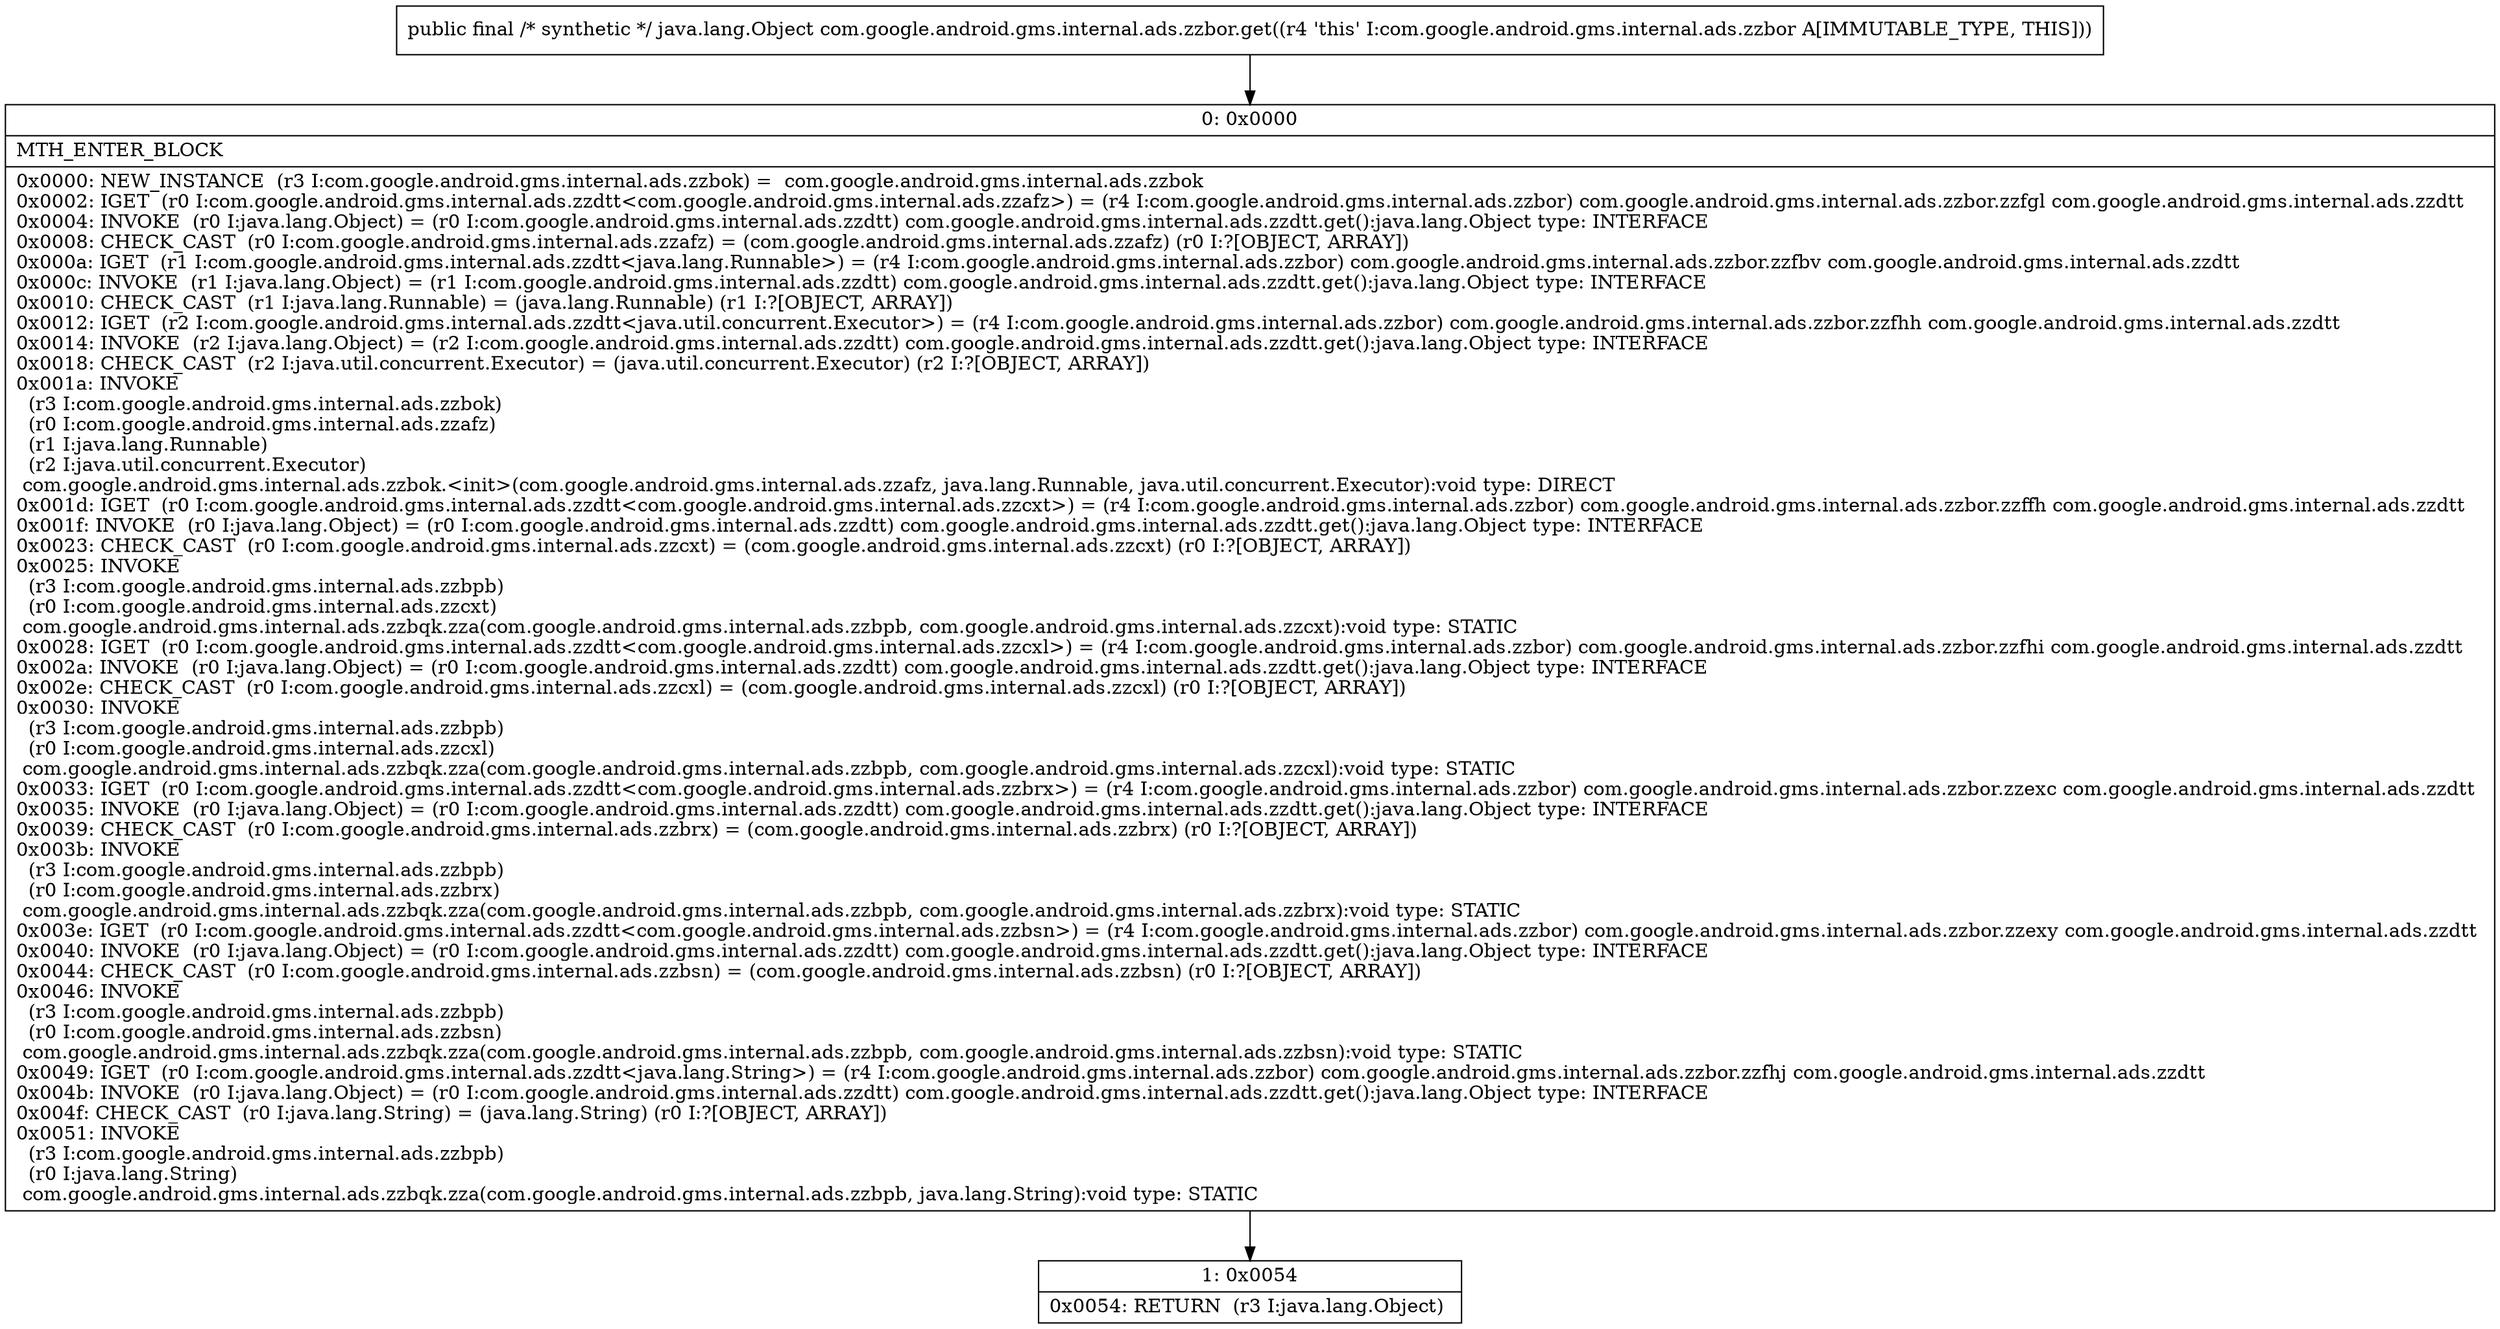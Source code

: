 digraph "CFG forcom.google.android.gms.internal.ads.zzbor.get()Ljava\/lang\/Object;" {
Node_0 [shape=record,label="{0\:\ 0x0000|MTH_ENTER_BLOCK\l|0x0000: NEW_INSTANCE  (r3 I:com.google.android.gms.internal.ads.zzbok) =  com.google.android.gms.internal.ads.zzbok \l0x0002: IGET  (r0 I:com.google.android.gms.internal.ads.zzdtt\<com.google.android.gms.internal.ads.zzafz\>) = (r4 I:com.google.android.gms.internal.ads.zzbor) com.google.android.gms.internal.ads.zzbor.zzfgl com.google.android.gms.internal.ads.zzdtt \l0x0004: INVOKE  (r0 I:java.lang.Object) = (r0 I:com.google.android.gms.internal.ads.zzdtt) com.google.android.gms.internal.ads.zzdtt.get():java.lang.Object type: INTERFACE \l0x0008: CHECK_CAST  (r0 I:com.google.android.gms.internal.ads.zzafz) = (com.google.android.gms.internal.ads.zzafz) (r0 I:?[OBJECT, ARRAY]) \l0x000a: IGET  (r1 I:com.google.android.gms.internal.ads.zzdtt\<java.lang.Runnable\>) = (r4 I:com.google.android.gms.internal.ads.zzbor) com.google.android.gms.internal.ads.zzbor.zzfbv com.google.android.gms.internal.ads.zzdtt \l0x000c: INVOKE  (r1 I:java.lang.Object) = (r1 I:com.google.android.gms.internal.ads.zzdtt) com.google.android.gms.internal.ads.zzdtt.get():java.lang.Object type: INTERFACE \l0x0010: CHECK_CAST  (r1 I:java.lang.Runnable) = (java.lang.Runnable) (r1 I:?[OBJECT, ARRAY]) \l0x0012: IGET  (r2 I:com.google.android.gms.internal.ads.zzdtt\<java.util.concurrent.Executor\>) = (r4 I:com.google.android.gms.internal.ads.zzbor) com.google.android.gms.internal.ads.zzbor.zzfhh com.google.android.gms.internal.ads.zzdtt \l0x0014: INVOKE  (r2 I:java.lang.Object) = (r2 I:com.google.android.gms.internal.ads.zzdtt) com.google.android.gms.internal.ads.zzdtt.get():java.lang.Object type: INTERFACE \l0x0018: CHECK_CAST  (r2 I:java.util.concurrent.Executor) = (java.util.concurrent.Executor) (r2 I:?[OBJECT, ARRAY]) \l0x001a: INVOKE  \l  (r3 I:com.google.android.gms.internal.ads.zzbok)\l  (r0 I:com.google.android.gms.internal.ads.zzafz)\l  (r1 I:java.lang.Runnable)\l  (r2 I:java.util.concurrent.Executor)\l com.google.android.gms.internal.ads.zzbok.\<init\>(com.google.android.gms.internal.ads.zzafz, java.lang.Runnable, java.util.concurrent.Executor):void type: DIRECT \l0x001d: IGET  (r0 I:com.google.android.gms.internal.ads.zzdtt\<com.google.android.gms.internal.ads.zzcxt\>) = (r4 I:com.google.android.gms.internal.ads.zzbor) com.google.android.gms.internal.ads.zzbor.zzffh com.google.android.gms.internal.ads.zzdtt \l0x001f: INVOKE  (r0 I:java.lang.Object) = (r0 I:com.google.android.gms.internal.ads.zzdtt) com.google.android.gms.internal.ads.zzdtt.get():java.lang.Object type: INTERFACE \l0x0023: CHECK_CAST  (r0 I:com.google.android.gms.internal.ads.zzcxt) = (com.google.android.gms.internal.ads.zzcxt) (r0 I:?[OBJECT, ARRAY]) \l0x0025: INVOKE  \l  (r3 I:com.google.android.gms.internal.ads.zzbpb)\l  (r0 I:com.google.android.gms.internal.ads.zzcxt)\l com.google.android.gms.internal.ads.zzbqk.zza(com.google.android.gms.internal.ads.zzbpb, com.google.android.gms.internal.ads.zzcxt):void type: STATIC \l0x0028: IGET  (r0 I:com.google.android.gms.internal.ads.zzdtt\<com.google.android.gms.internal.ads.zzcxl\>) = (r4 I:com.google.android.gms.internal.ads.zzbor) com.google.android.gms.internal.ads.zzbor.zzfhi com.google.android.gms.internal.ads.zzdtt \l0x002a: INVOKE  (r0 I:java.lang.Object) = (r0 I:com.google.android.gms.internal.ads.zzdtt) com.google.android.gms.internal.ads.zzdtt.get():java.lang.Object type: INTERFACE \l0x002e: CHECK_CAST  (r0 I:com.google.android.gms.internal.ads.zzcxl) = (com.google.android.gms.internal.ads.zzcxl) (r0 I:?[OBJECT, ARRAY]) \l0x0030: INVOKE  \l  (r3 I:com.google.android.gms.internal.ads.zzbpb)\l  (r0 I:com.google.android.gms.internal.ads.zzcxl)\l com.google.android.gms.internal.ads.zzbqk.zza(com.google.android.gms.internal.ads.zzbpb, com.google.android.gms.internal.ads.zzcxl):void type: STATIC \l0x0033: IGET  (r0 I:com.google.android.gms.internal.ads.zzdtt\<com.google.android.gms.internal.ads.zzbrx\>) = (r4 I:com.google.android.gms.internal.ads.zzbor) com.google.android.gms.internal.ads.zzbor.zzexc com.google.android.gms.internal.ads.zzdtt \l0x0035: INVOKE  (r0 I:java.lang.Object) = (r0 I:com.google.android.gms.internal.ads.zzdtt) com.google.android.gms.internal.ads.zzdtt.get():java.lang.Object type: INTERFACE \l0x0039: CHECK_CAST  (r0 I:com.google.android.gms.internal.ads.zzbrx) = (com.google.android.gms.internal.ads.zzbrx) (r0 I:?[OBJECT, ARRAY]) \l0x003b: INVOKE  \l  (r3 I:com.google.android.gms.internal.ads.zzbpb)\l  (r0 I:com.google.android.gms.internal.ads.zzbrx)\l com.google.android.gms.internal.ads.zzbqk.zza(com.google.android.gms.internal.ads.zzbpb, com.google.android.gms.internal.ads.zzbrx):void type: STATIC \l0x003e: IGET  (r0 I:com.google.android.gms.internal.ads.zzdtt\<com.google.android.gms.internal.ads.zzbsn\>) = (r4 I:com.google.android.gms.internal.ads.zzbor) com.google.android.gms.internal.ads.zzbor.zzexy com.google.android.gms.internal.ads.zzdtt \l0x0040: INVOKE  (r0 I:java.lang.Object) = (r0 I:com.google.android.gms.internal.ads.zzdtt) com.google.android.gms.internal.ads.zzdtt.get():java.lang.Object type: INTERFACE \l0x0044: CHECK_CAST  (r0 I:com.google.android.gms.internal.ads.zzbsn) = (com.google.android.gms.internal.ads.zzbsn) (r0 I:?[OBJECT, ARRAY]) \l0x0046: INVOKE  \l  (r3 I:com.google.android.gms.internal.ads.zzbpb)\l  (r0 I:com.google.android.gms.internal.ads.zzbsn)\l com.google.android.gms.internal.ads.zzbqk.zza(com.google.android.gms.internal.ads.zzbpb, com.google.android.gms.internal.ads.zzbsn):void type: STATIC \l0x0049: IGET  (r0 I:com.google.android.gms.internal.ads.zzdtt\<java.lang.String\>) = (r4 I:com.google.android.gms.internal.ads.zzbor) com.google.android.gms.internal.ads.zzbor.zzfhj com.google.android.gms.internal.ads.zzdtt \l0x004b: INVOKE  (r0 I:java.lang.Object) = (r0 I:com.google.android.gms.internal.ads.zzdtt) com.google.android.gms.internal.ads.zzdtt.get():java.lang.Object type: INTERFACE \l0x004f: CHECK_CAST  (r0 I:java.lang.String) = (java.lang.String) (r0 I:?[OBJECT, ARRAY]) \l0x0051: INVOKE  \l  (r3 I:com.google.android.gms.internal.ads.zzbpb)\l  (r0 I:java.lang.String)\l com.google.android.gms.internal.ads.zzbqk.zza(com.google.android.gms.internal.ads.zzbpb, java.lang.String):void type: STATIC \l}"];
Node_1 [shape=record,label="{1\:\ 0x0054|0x0054: RETURN  (r3 I:java.lang.Object) \l}"];
MethodNode[shape=record,label="{public final \/* synthetic *\/ java.lang.Object com.google.android.gms.internal.ads.zzbor.get((r4 'this' I:com.google.android.gms.internal.ads.zzbor A[IMMUTABLE_TYPE, THIS])) }"];
MethodNode -> Node_0;
Node_0 -> Node_1;
}

